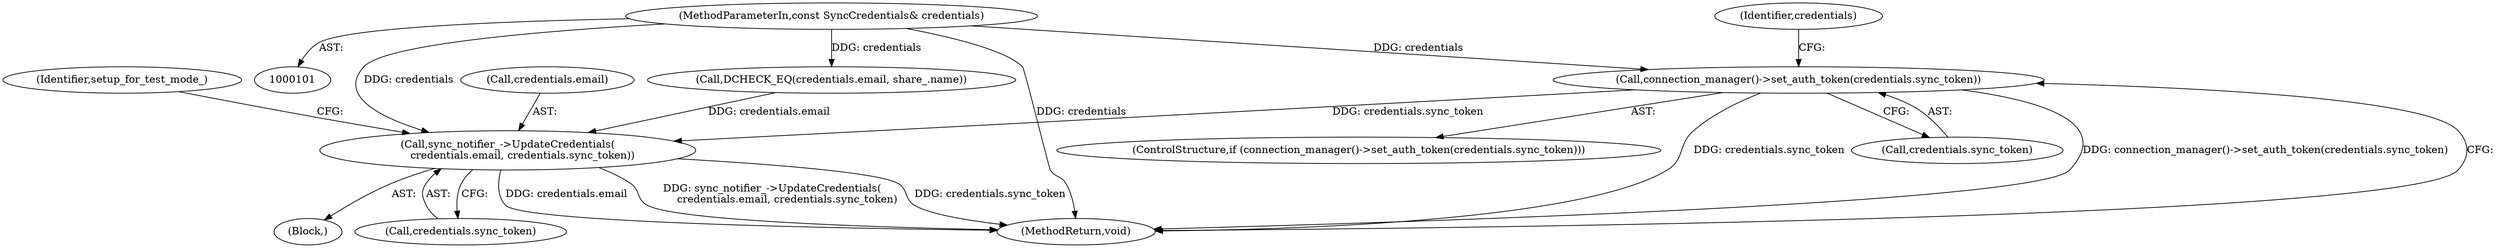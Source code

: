 digraph "0_Chrome_3b7ff00418c0e7593d42e5648ba39397e23fe2f9_2@API" {
"1000123" [label="(Call,connection_manager()->set_auth_token(credentials.sync_token))"];
"1000102" [label="(MethodParameterIn,const SyncCredentials& credentials)"];
"1000128" [label="(Call,sync_notifier_->UpdateCredentials(\n         credentials.email, credentials.sync_token))"];
"1000137" [label="(Identifier,setup_for_test_mode_)"];
"1000124" [label="(Call,credentials.sync_token)"];
"1000128" [label="(Call,sync_notifier_->UpdateCredentials(\n         credentials.email, credentials.sync_token))"];
"1000127" [label="(Block,)"];
"1000145" [label="(MethodReturn,void)"];
"1000102" [label="(MethodParameterIn,const SyncCredentials& credentials)"];
"1000132" [label="(Call,credentials.sync_token)"];
"1000129" [label="(Call,credentials.email)"];
"1000106" [label="(Call,DCHECK_EQ(credentials.email, share_.name))"];
"1000123" [label="(Call,connection_manager()->set_auth_token(credentials.sync_token))"];
"1000122" [label="(ControlStructure,if (connection_manager()->set_auth_token(credentials.sync_token)))"];
"1000130" [label="(Identifier,credentials)"];
"1000123" -> "1000122"  [label="AST: "];
"1000123" -> "1000124"  [label="CFG: "];
"1000124" -> "1000123"  [label="AST: "];
"1000130" -> "1000123"  [label="CFG: "];
"1000145" -> "1000123"  [label="CFG: "];
"1000123" -> "1000145"  [label="DDG: credentials.sync_token"];
"1000123" -> "1000145"  [label="DDG: connection_manager()->set_auth_token(credentials.sync_token)"];
"1000102" -> "1000123"  [label="DDG: credentials"];
"1000123" -> "1000128"  [label="DDG: credentials.sync_token"];
"1000102" -> "1000101"  [label="AST: "];
"1000102" -> "1000145"  [label="DDG: credentials"];
"1000102" -> "1000106"  [label="DDG: credentials"];
"1000102" -> "1000128"  [label="DDG: credentials"];
"1000128" -> "1000127"  [label="AST: "];
"1000128" -> "1000132"  [label="CFG: "];
"1000129" -> "1000128"  [label="AST: "];
"1000132" -> "1000128"  [label="AST: "];
"1000137" -> "1000128"  [label="CFG: "];
"1000128" -> "1000145"  [label="DDG: sync_notifier_->UpdateCredentials(\n         credentials.email, credentials.sync_token)"];
"1000128" -> "1000145"  [label="DDG: credentials.sync_token"];
"1000128" -> "1000145"  [label="DDG: credentials.email"];
"1000106" -> "1000128"  [label="DDG: credentials.email"];
}
